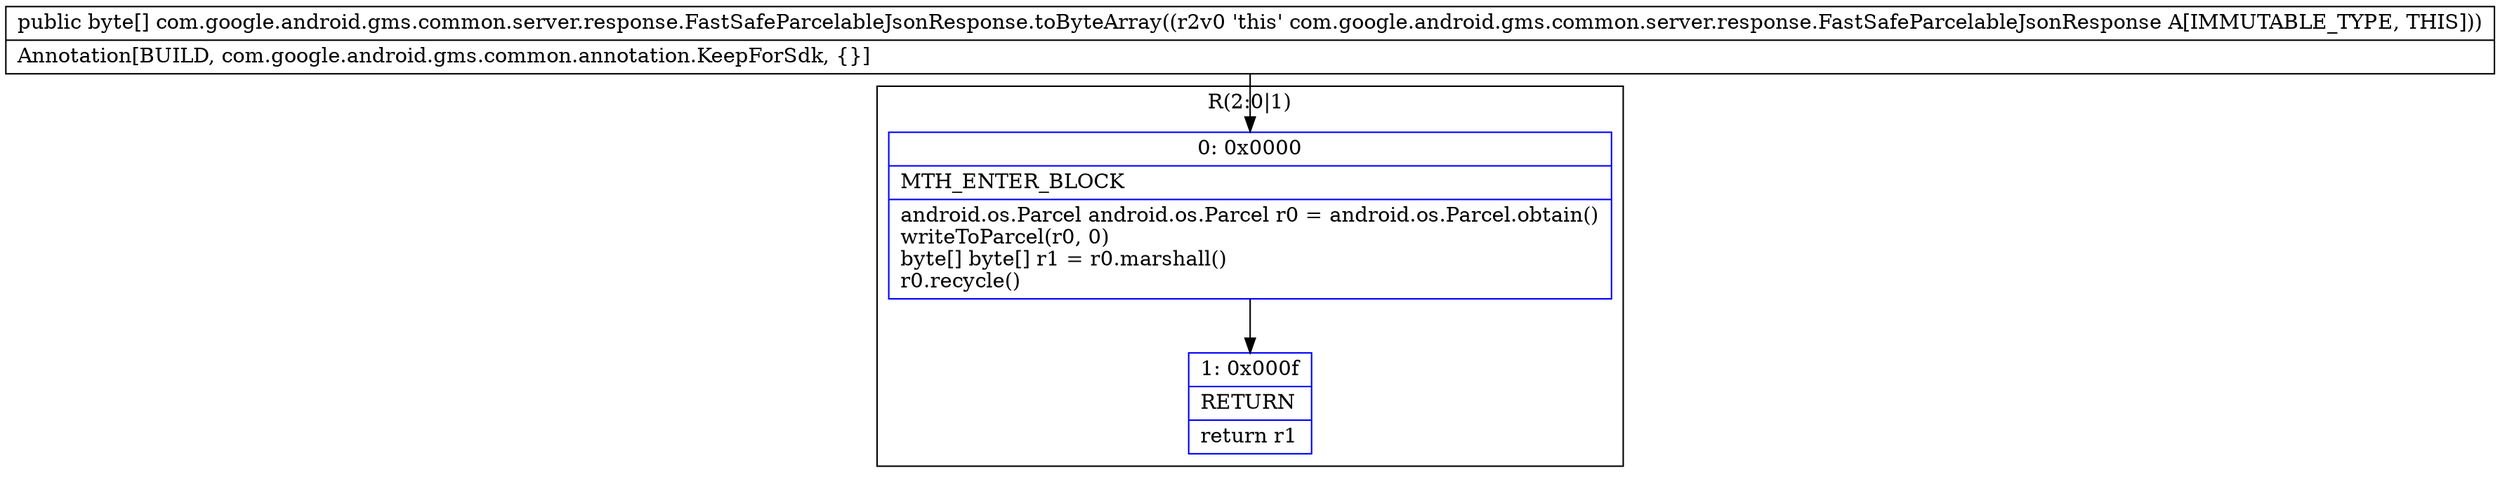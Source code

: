 digraph "CFG forcom.google.android.gms.common.server.response.FastSafeParcelableJsonResponse.toByteArray()[B" {
subgraph cluster_Region_1152814230 {
label = "R(2:0|1)";
node [shape=record,color=blue];
Node_0 [shape=record,label="{0\:\ 0x0000|MTH_ENTER_BLOCK\l|android.os.Parcel android.os.Parcel r0 = android.os.Parcel.obtain()\lwriteToParcel(r0, 0)\lbyte[] byte[] r1 = r0.marshall()\lr0.recycle()\l}"];
Node_1 [shape=record,label="{1\:\ 0x000f|RETURN\l|return r1\l}"];
}
MethodNode[shape=record,label="{public byte[] com.google.android.gms.common.server.response.FastSafeParcelableJsonResponse.toByteArray((r2v0 'this' com.google.android.gms.common.server.response.FastSafeParcelableJsonResponse A[IMMUTABLE_TYPE, THIS]))  | Annotation[BUILD, com.google.android.gms.common.annotation.KeepForSdk, \{\}]\l}"];
MethodNode -> Node_0;
Node_0 -> Node_1;
}

